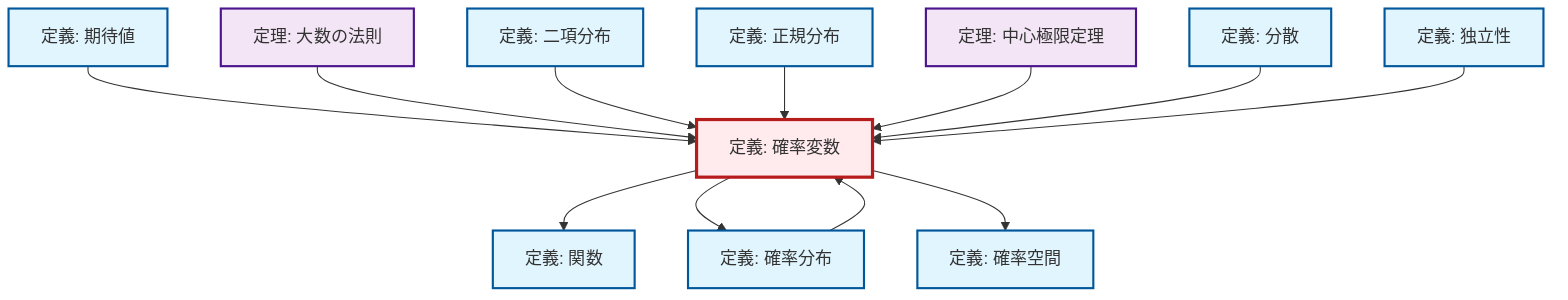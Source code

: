 graph TD
    classDef definition fill:#e1f5fe,stroke:#01579b,stroke-width:2px
    classDef theorem fill:#f3e5f5,stroke:#4a148c,stroke-width:2px
    classDef axiom fill:#fff3e0,stroke:#e65100,stroke-width:2px
    classDef example fill:#e8f5e9,stroke:#1b5e20,stroke-width:2px
    classDef current fill:#ffebee,stroke:#b71c1c,stroke-width:3px
    thm-law-of-large-numbers["定理: 大数の法則"]:::theorem
    def-probability-distribution["定義: 確率分布"]:::definition
    def-binomial-distribution["定義: 二項分布"]:::definition
    thm-central-limit["定理: 中心極限定理"]:::theorem
    def-independence["定義: 独立性"]:::definition
    def-function["定義: 関数"]:::definition
    def-variance["定義: 分散"]:::definition
    def-normal-distribution["定義: 正規分布"]:::definition
    def-expectation["定義: 期待値"]:::definition
    def-probability-space["定義: 確率空間"]:::definition
    def-random-variable["定義: 確率変数"]:::definition
    def-expectation --> def-random-variable
    thm-law-of-large-numbers --> def-random-variable
    def-random-variable --> def-function
    def-binomial-distribution --> def-random-variable
    def-normal-distribution --> def-random-variable
    def-random-variable --> def-probability-distribution
    thm-central-limit --> def-random-variable
    def-variance --> def-random-variable
    def-probability-distribution --> def-random-variable
    def-random-variable --> def-probability-space
    def-independence --> def-random-variable
    class def-random-variable current
